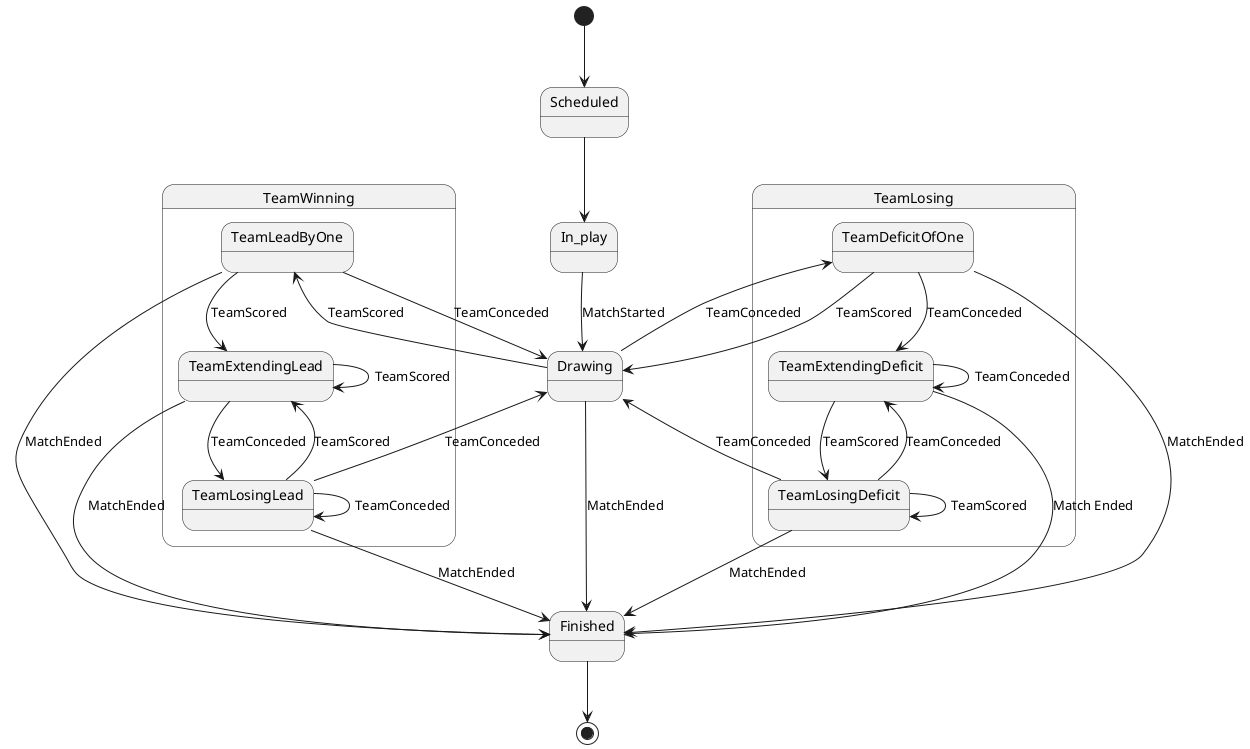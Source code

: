@startuml MatchStateMachine
[*] --> Scheduled
Scheduled --> In_play
In_play --> Drawing: MatchStarted

Drawing --> Finished: MatchEnded

state TeamWinning {
    Drawing --> TeamLeadByOne: TeamScored
    
    TeamLeadByOne --> Drawing: TeamConceded
    TeamLeadByOne --> TeamExtendingLead: TeamScored
    TeamLeadByOne --> Finished: MatchEnded

    TeamExtendingLead --> TeamLosingLead: TeamConceded
    TeamExtendingLead --> TeamExtendingLead: TeamScored
    TeamExtendingLead --> Finished: MatchEnded

    TeamLosingLead --> Drawing: TeamConceded
    TeamLosingLead --> TeamLosingLead: TeamConceded
    TeamLosingLead --> TeamExtendingLead: TeamScored
    TeamLosingLead --> Finished: MatchEnded
}

state TeamLosing {
    Drawing --> TeamDeficitOfOne: TeamConceded
    
    TeamDeficitOfOne --> Drawing: TeamScored
    TeamDeficitOfOne --> TeamExtendingDeficit: TeamConceded
    TeamDeficitOfOne --> Finished: MatchEnded

    TeamExtendingDeficit --> TeamLosingDeficit: TeamScored
    TeamExtendingDeficit --> TeamExtendingDeficit: TeamConceded
    TeamExtendingDeficit --> Finished: Match Ended

    TeamLosingDeficit --> Drawing: TeamConceded
    TeamLosingDeficit --> TeamLosingDeficit: TeamScored
    TeamLosingDeficit --> TeamExtendingDeficit: TeamConceded
    TeamLosingDeficit --> Finished: MatchEnded
}

Finished --> [*]
@enduml
